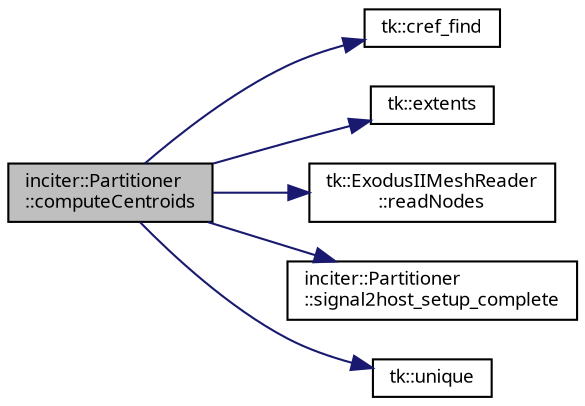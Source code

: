 digraph "inciter::Partitioner::computeCentroids"
{
 // INTERACTIVE_SVG=YES
  bgcolor="transparent";
  edge [fontname="sans-serif",fontsize="9",labelfontname="sans-serif",labelfontsize="9"];
  node [fontname="sans-serif",fontsize="9",shape=record];
  rankdir="LR";
  Node1 [label="inciter::Partitioner\l::computeCentroids",height=0.2,width=0.4,color="black", fillcolor="grey75", style="filled", fontcolor="black"];
  Node1 -> Node2 [color="midnightblue",fontsize="9",style="solid",fontname="sans-serif"];
  Node2 [label="tk::cref_find",height=0.2,width=0.4,color="black",URL="$namespacetk.html#a2e002561a68875b091a264eb2a1e5f6c"];
  Node1 -> Node3 [color="midnightblue",fontsize="9",style="solid",fontname="sans-serif"];
  Node3 [label="tk::extents",height=0.2,width=0.4,color="black",URL="$namespacetk.html#af0de4157a7818da7a9deb1476099bd8d",tooltip="Return minimum and maximum values of a vector. "];
  Node1 -> Node4 [color="midnightblue",fontsize="9",style="solid",fontname="sans-serif"];
  Node4 [label="tk::ExodusIIMeshReader\l::readNodes",height=0.2,width=0.4,color="black",URL="$classtk_1_1_exodus_i_i_mesh_reader.html#a4a96432645cad9079dc10ee05769fec2",tooltip="Read coordinates of a number of mesh nodes from ExodusII file. "];
  Node1 -> Node5 [color="midnightblue",fontsize="9",style="solid",fontname="sans-serif"];
  Node5 [label="inciter::Partitioner\l::signal2host_setup_complete",height=0.2,width=0.4,color="black",URL="$classinciter_1_1_partitioner.html#a8930fb7b1b3f0986affa070bbfdee1fd",tooltip="Signal back to host that we are ready for partitioning the mesh. "];
  Node1 -> Node6 [color="midnightblue",fontsize="9",style="solid",fontname="sans-serif"];
  Node6 [label="tk::unique",height=0.2,width=0.4,color="black",URL="$namespacetk.html#a87af1b002bc711716bd170a714bda211"];
}
